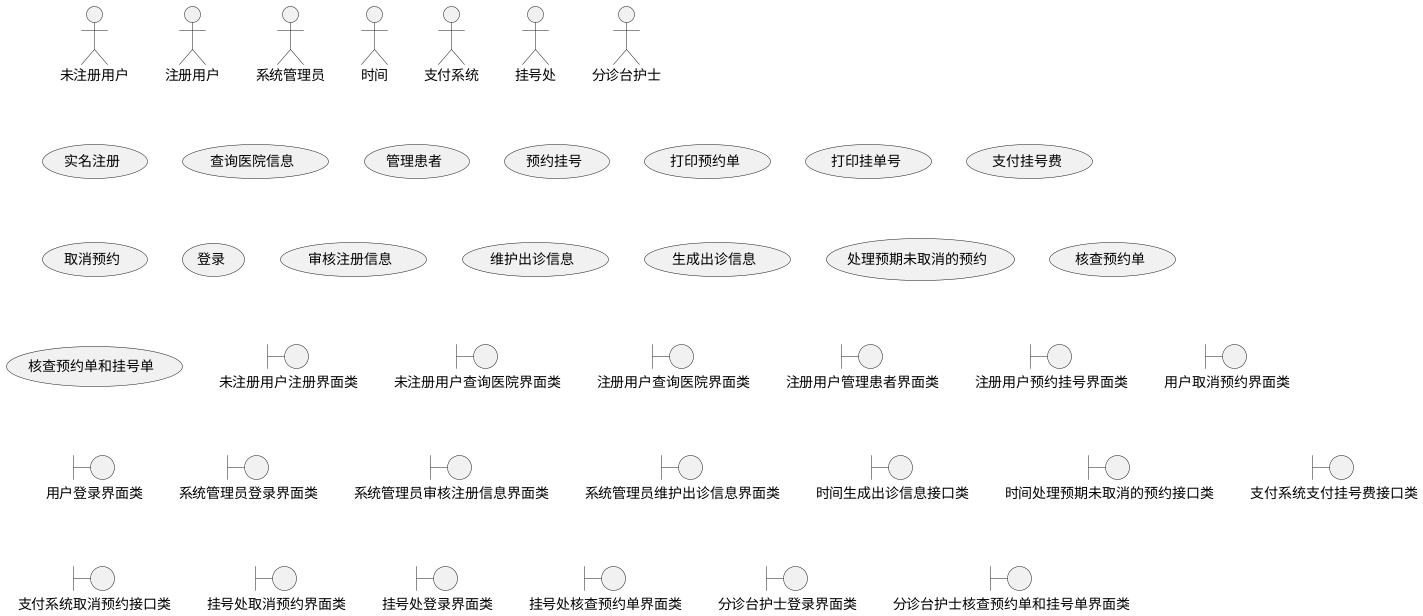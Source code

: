 @startuml
actor 未注册用户 as unUser
actor 注册用户 as user
actor 系统管理员 as admin
actor 时间 as time
actor 支付系统 as paySystem
actor 挂号处 as receptionDesk
actor 分诊台护士 as nurse

usecase 实名注册 as register
usecase 查询医院信息 as getHospitalInfo
usecase 管理患者 as managePatients
usecase 预约挂号 as booking
usecase 打印预约单 as printBooking
usecase 打印挂单号 as printPending
usecase 支付挂号费 as payPending
usecase 取消预约 as cancelBooking
usecase 登录 as login
usecase 审核注册信息 as auditRegister
usecase 维护出诊信息 as maintainSchedule
usecase 生成出诊信息 as generateSchedule
usecase 处理预期未取消的预约 as processBooking
usecase 核查预约单 as checkBooking
usecase 核查预约单和挂号单 as checkBookingAndPending

boundary 未注册用户注册界面类 as RegisterUI
boundary 未注册用户查询医院界面类 as unUserGetHospitalInfoUI
boundary 注册用户查询医院界面类 as userGetHospitalInfoUI
boundary 注册用户管理患者界面类 as userManagePatientsUI
boundary 注册用户预约挂号界面类 as userBookingUI
boundary 用户取消预约界面类 as userCancelBookingUI
boundary 用户登录界面类 as userLoginUI
boundary 系统管理员登录界面类 as adminLoginUI
boundary 系统管理员审核注册信息界面类 as adminAuditRegisterUI
boundary 系统管理员维护出诊信息界面类 as adminMaintainScheduleUI
boundary 时间生成出诊信息接口类 as timeGenerateScheduleInterface
boundary 时间处理预期未取消的预约接口类 as timeProcessBookingInterface
boundary 支付系统支付挂号费接口类 as paySystemPayPendingInterface
boundary 支付系统取消预约接口类 as paySystemCancelBookingInterface
boundary 挂号处取消预约界面类 as receptionDeskCancelBookingUI
boundary 挂号处登录界面类 as receptionDeskLoginUI
boundary 挂号处核查预约单界面类 as receptionDeskCheckBookingUI
boundary 分诊台护士登录界面类 as nurseLoginUI
boundary 分诊台护士核查预约单和挂号单界面类 as nurseCheckBookingAndPendingUI
@enduml